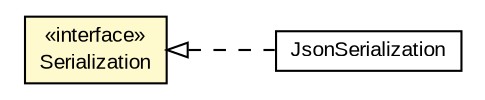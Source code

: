 #!/usr/local/bin/dot
#
# Class diagram 
# Generated by UMLGraph version R5_6-24-gf6e263 (http://www.umlgraph.org/)
#

digraph G {
	edge [fontname="arial",fontsize=10,labelfontname="arial",labelfontsize=10];
	node [fontname="arial",fontsize=10,shape=plaintext];
	nodesep=0.25;
	ranksep=0.5;
	rankdir=LR;
	// com.gwtplatform.dispatch.rest.client.serialization.Serialization
	c482325 [label=<<table title="com.gwtplatform.dispatch.rest.client.serialization.Serialization" border="0" cellborder="1" cellspacing="0" cellpadding="2" port="p" bgcolor="lemonChiffon" href="./Serialization.html">
		<tr><td><table border="0" cellspacing="0" cellpadding="1">
<tr><td align="center" balign="center"> &#171;interface&#187; </td></tr>
<tr><td align="center" balign="center"> Serialization </td></tr>
		</table></td></tr>
		</table>>, URL="./Serialization.html", fontname="arial", fontcolor="black", fontsize=10.0];
	// com.gwtplatform.dispatch.rest.client.serialization.JsonSerialization
	c482327 [label=<<table title="com.gwtplatform.dispatch.rest.client.serialization.JsonSerialization" border="0" cellborder="1" cellspacing="0" cellpadding="2" port="p" href="./JsonSerialization.html">
		<tr><td><table border="0" cellspacing="0" cellpadding="1">
<tr><td align="center" balign="center"> JsonSerialization </td></tr>
		</table></td></tr>
		</table>>, URL="./JsonSerialization.html", fontname="arial", fontcolor="black", fontsize=10.0];
	//com.gwtplatform.dispatch.rest.client.serialization.JsonSerialization implements com.gwtplatform.dispatch.rest.client.serialization.Serialization
	c482325:p -> c482327:p [dir=back,arrowtail=empty,style=dashed];
}

